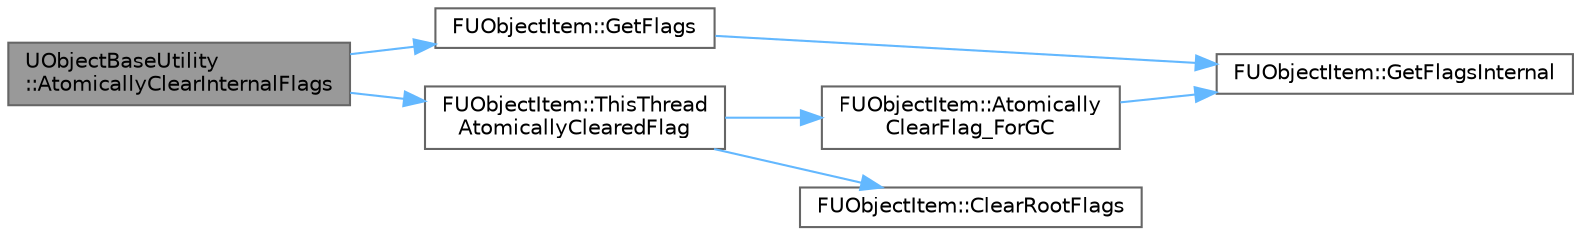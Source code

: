 digraph "UObjectBaseUtility::AtomicallyClearInternalFlags"
{
 // INTERACTIVE_SVG=YES
 // LATEX_PDF_SIZE
  bgcolor="transparent";
  edge [fontname=Helvetica,fontsize=10,labelfontname=Helvetica,labelfontsize=10];
  node [fontname=Helvetica,fontsize=10,shape=box,height=0.2,width=0.4];
  rankdir="LR";
  Node1 [id="Node000001",label="UObjectBaseUtility\l::AtomicallyClearInternalFlags",height=0.2,width=0.4,color="gray40", fillcolor="grey60", style="filled", fontcolor="black",tooltip="Atomically clears passed in internal flags."];
  Node1 -> Node2 [id="edge1_Node000001_Node000002",color="steelblue1",style="solid",tooltip=" "];
  Node2 [id="Node000002",label="FUObjectItem::GetFlags",height=0.2,width=0.4,color="grey40", fillcolor="white", style="filled",URL="$dc/d55/structFUObjectItem.html#a207ce596842199ba7b9f23bb19e3162f",tooltip=" "];
  Node2 -> Node3 [id="edge2_Node000002_Node000003",color="steelblue1",style="solid",tooltip=" "];
  Node3 [id="Node000003",label="FUObjectItem::GetFlagsInternal",height=0.2,width=0.4,color="grey40", fillcolor="white", style="filled",URL="$dc/d55/structFUObjectItem.html#a5644d392a2101434d2eb8799abfca7c8",tooltip=" "];
  Node1 -> Node4 [id="edge3_Node000001_Node000004",color="steelblue1",style="solid",tooltip=" "];
  Node4 [id="Node000004",label="FUObjectItem::ThisThread\lAtomicallyClearedFlag",height=0.2,width=0.4,color="grey40", fillcolor="white", style="filled",URL="$dc/d55/structFUObjectItem.html#a23ec46e38c6b080519409dde8c972563",tooltip="Uses atomics to clear the specified flag(s)."];
  Node4 -> Node5 [id="edge4_Node000004_Node000005",color="steelblue1",style="solid",tooltip=" "];
  Node5 [id="Node000005",label="FUObjectItem::Atomically\lClearFlag_ForGC",height=0.2,width=0.4,color="grey40", fillcolor="white", style="filled",URL="$dc/d55/structFUObjectItem.html#a33a7112573d3eab132457fec5c304850",tooltip="Uses atomics to clear the specified flag(s)."];
  Node5 -> Node3 [id="edge5_Node000005_Node000003",color="steelblue1",style="solid",tooltip=" "];
  Node4 -> Node6 [id="edge6_Node000004_Node000006",color="steelblue1",style="solid",tooltip=" "];
  Node6 [id="Node000006",label="FUObjectItem::ClearRootFlags",height=0.2,width=0.4,color="grey40", fillcolor="white", style="filled",URL="$dc/d55/structFUObjectItem.html#a29aba45a598d9c2082e4051a7f8399a2",tooltip=" "];
}
